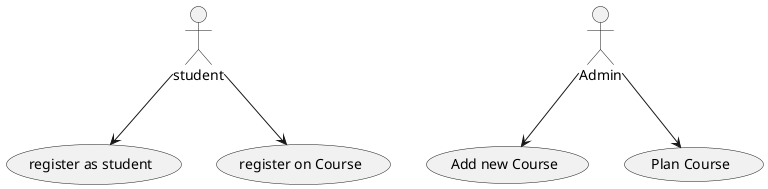 @startuml


student --> (register as student)
student --> (register on Course)
Admin --> (Add new Course)
Admin --> (Plan Course)



@enduml
